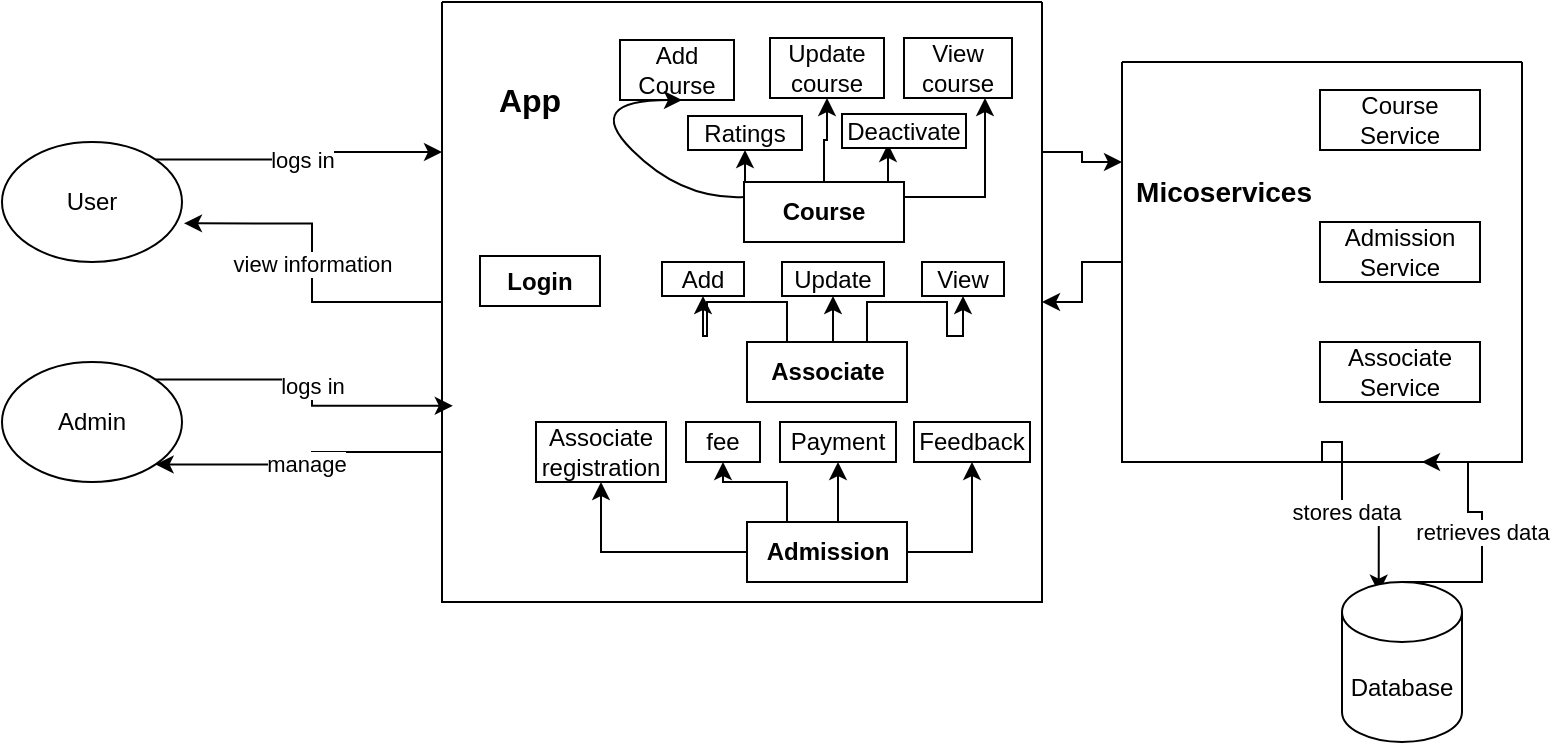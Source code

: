 <mxfile version="21.3.7" type="github">
  <diagram name="Page-1" id="UA-c-zERb8eFJYlHUw6w">
    <mxGraphModel dx="739" dy="462" grid="1" gridSize="10" guides="1" tooltips="1" connect="1" arrows="1" fold="1" page="1" pageScale="1" pageWidth="850" pageHeight="1100" math="0" shadow="0">
      <root>
        <mxCell id="0" />
        <mxCell id="1" parent="0" />
        <mxCell id="JrljCZOTwH2IAifC7BDy-41" value="logs in" style="edgeStyle=orthogonalEdgeStyle;rounded=0;orthogonalLoop=1;jettySize=auto;html=1;exitX=1;exitY=0;exitDx=0;exitDy=0;entryX=0;entryY=0.25;entryDx=0;entryDy=0;" parent="1" source="JrljCZOTwH2IAifC7BDy-1" target="JrljCZOTwH2IAifC7BDy-20" edge="1">
          <mxGeometry relative="1" as="geometry" />
        </mxCell>
        <mxCell id="JrljCZOTwH2IAifC7BDy-1" value="User" style="ellipse;whiteSpace=wrap;html=1;" parent="1" vertex="1">
          <mxGeometry x="30" y="170" width="90" height="60" as="geometry" />
        </mxCell>
        <mxCell id="JrljCZOTwH2IAifC7BDy-42" value="view information" style="edgeStyle=orthogonalEdgeStyle;rounded=0;orthogonalLoop=1;jettySize=auto;html=1;entryX=1.011;entryY=0.678;entryDx=0;entryDy=0;entryPerimeter=0;" parent="1" source="JrljCZOTwH2IAifC7BDy-20" target="JrljCZOTwH2IAifC7BDy-1" edge="1">
          <mxGeometry relative="1" as="geometry" />
        </mxCell>
        <mxCell id="JrljCZOTwH2IAifC7BDy-45" value="manage" style="edgeStyle=orthogonalEdgeStyle;rounded=0;orthogonalLoop=1;jettySize=auto;html=1;exitX=0;exitY=0.75;exitDx=0;exitDy=0;entryX=1;entryY=1;entryDx=0;entryDy=0;" parent="1" source="JrljCZOTwH2IAifC7BDy-20" target="JrljCZOTwH2IAifC7BDy-43" edge="1">
          <mxGeometry relative="1" as="geometry" />
        </mxCell>
        <mxCell id="JrljCZOTwH2IAifC7BDy-46" style="edgeStyle=orthogonalEdgeStyle;rounded=0;orthogonalLoop=1;jettySize=auto;html=1;exitX=1;exitY=0.25;exitDx=0;exitDy=0;entryX=0;entryY=0.25;entryDx=0;entryDy=0;" parent="1" source="JrljCZOTwH2IAifC7BDy-20" target="JrljCZOTwH2IAifC7BDy-29" edge="1">
          <mxGeometry relative="1" as="geometry" />
        </mxCell>
        <mxCell id="JrljCZOTwH2IAifC7BDy-20" value="" style="swimlane;startSize=0;" parent="1" vertex="1">
          <mxGeometry x="250" y="100" width="300" height="300" as="geometry" />
        </mxCell>
        <mxCell id="wg81gKNmoznLJaZ78LXf-11" style="edgeStyle=orthogonalEdgeStyle;rounded=0;orthogonalLoop=1;jettySize=auto;html=1;exitX=0.25;exitY=0;exitDx=0;exitDy=0;entryX=0.5;entryY=1;entryDx=0;entryDy=0;" edge="1" parent="JrljCZOTwH2IAifC7BDy-20" source="JrljCZOTwH2IAifC7BDy-21" target="wg81gKNmoznLJaZ78LXf-7">
          <mxGeometry relative="1" as="geometry" />
        </mxCell>
        <mxCell id="wg81gKNmoznLJaZ78LXf-12" style="edgeStyle=orthogonalEdgeStyle;rounded=0;orthogonalLoop=1;jettySize=auto;html=1;exitX=0.5;exitY=0;exitDx=0;exitDy=0;entryX=0.5;entryY=1;entryDx=0;entryDy=0;" edge="1" parent="JrljCZOTwH2IAifC7BDy-20" source="JrljCZOTwH2IAifC7BDy-21" target="wg81gKNmoznLJaZ78LXf-4">
          <mxGeometry relative="1" as="geometry" />
        </mxCell>
        <mxCell id="wg81gKNmoznLJaZ78LXf-13" style="edgeStyle=orthogonalEdgeStyle;rounded=0;orthogonalLoop=1;jettySize=auto;html=1;exitX=0.75;exitY=0;exitDx=0;exitDy=0;entryX=0.371;entryY=0.882;entryDx=0;entryDy=0;entryPerimeter=0;" edge="1" parent="JrljCZOTwH2IAifC7BDy-20" source="JrljCZOTwH2IAifC7BDy-21" target="wg81gKNmoznLJaZ78LXf-8">
          <mxGeometry relative="1" as="geometry" />
        </mxCell>
        <mxCell id="JrljCZOTwH2IAifC7BDy-21" value="Course" style="rounded=0;whiteSpace=wrap;html=1;fontStyle=1" parent="JrljCZOTwH2IAifC7BDy-20" vertex="1">
          <mxGeometry x="151" y="90" width="80" height="30" as="geometry" />
        </mxCell>
        <mxCell id="wg81gKNmoznLJaZ78LXf-43" style="edgeStyle=orthogonalEdgeStyle;rounded=0;orthogonalLoop=1;jettySize=auto;html=1;entryX=0.5;entryY=1;entryDx=0;entryDy=0;" edge="1" parent="JrljCZOTwH2IAifC7BDy-20" source="JrljCZOTwH2IAifC7BDy-22" target="wg81gKNmoznLJaZ78LXf-38">
          <mxGeometry relative="1" as="geometry" />
        </mxCell>
        <mxCell id="wg81gKNmoznLJaZ78LXf-44" style="edgeStyle=orthogonalEdgeStyle;rounded=0;orthogonalLoop=1;jettySize=auto;html=1;exitX=0.25;exitY=0;exitDx=0;exitDy=0;entryX=0.5;entryY=1;entryDx=0;entryDy=0;" edge="1" parent="JrljCZOTwH2IAifC7BDy-20" source="JrljCZOTwH2IAifC7BDy-22" target="wg81gKNmoznLJaZ78LXf-37">
          <mxGeometry relative="1" as="geometry" />
        </mxCell>
        <mxCell id="wg81gKNmoznLJaZ78LXf-45" style="edgeStyle=orthogonalEdgeStyle;rounded=0;orthogonalLoop=1;jettySize=auto;html=1;exitX=0.5;exitY=0;exitDx=0;exitDy=0;entryX=0.5;entryY=1;entryDx=0;entryDy=0;" edge="1" parent="JrljCZOTwH2IAifC7BDy-20" source="JrljCZOTwH2IAifC7BDy-22" target="wg81gKNmoznLJaZ78LXf-40">
          <mxGeometry relative="1" as="geometry" />
        </mxCell>
        <mxCell id="wg81gKNmoznLJaZ78LXf-46" style="edgeStyle=orthogonalEdgeStyle;rounded=0;orthogonalLoop=1;jettySize=auto;html=1;exitX=1;exitY=0.5;exitDx=0;exitDy=0;entryX=0.5;entryY=1;entryDx=0;entryDy=0;" edge="1" parent="JrljCZOTwH2IAifC7BDy-20" source="JrljCZOTwH2IAifC7BDy-22" target="wg81gKNmoznLJaZ78LXf-42">
          <mxGeometry relative="1" as="geometry" />
        </mxCell>
        <mxCell id="JrljCZOTwH2IAifC7BDy-22" value="Admission" style="rounded=0;whiteSpace=wrap;html=1;fontStyle=1" parent="JrljCZOTwH2IAifC7BDy-20" vertex="1">
          <mxGeometry x="152.5" y="260" width="80" height="30" as="geometry" />
        </mxCell>
        <mxCell id="wg81gKNmoznLJaZ78LXf-33" style="edgeStyle=orthogonalEdgeStyle;rounded=0;orthogonalLoop=1;jettySize=auto;html=1;exitX=0.25;exitY=0;exitDx=0;exitDy=0;entryX=0.5;entryY=1;entryDx=0;entryDy=0;" edge="1" parent="JrljCZOTwH2IAifC7BDy-20" source="JrljCZOTwH2IAifC7BDy-23" target="wg81gKNmoznLJaZ78LXf-15">
          <mxGeometry relative="1" as="geometry" />
        </mxCell>
        <mxCell id="wg81gKNmoznLJaZ78LXf-34" style="edgeStyle=orthogonalEdgeStyle;rounded=0;orthogonalLoop=1;jettySize=auto;html=1;exitX=0.5;exitY=0;exitDx=0;exitDy=0;entryX=0.5;entryY=1;entryDx=0;entryDy=0;" edge="1" parent="JrljCZOTwH2IAifC7BDy-20" source="JrljCZOTwH2IAifC7BDy-23" target="wg81gKNmoznLJaZ78LXf-31">
          <mxGeometry relative="1" as="geometry" />
        </mxCell>
        <mxCell id="wg81gKNmoznLJaZ78LXf-35" style="edgeStyle=orthogonalEdgeStyle;rounded=0;orthogonalLoop=1;jettySize=auto;html=1;exitX=0.75;exitY=0;exitDx=0;exitDy=0;entryX=0.5;entryY=1;entryDx=0;entryDy=0;" edge="1" parent="JrljCZOTwH2IAifC7BDy-20" source="JrljCZOTwH2IAifC7BDy-23" target="wg81gKNmoznLJaZ78LXf-32">
          <mxGeometry relative="1" as="geometry" />
        </mxCell>
        <mxCell id="JrljCZOTwH2IAifC7BDy-23" value="Associate" style="rounded=0;whiteSpace=wrap;html=1;fontStyle=1" parent="JrljCZOTwH2IAifC7BDy-20" vertex="1">
          <mxGeometry x="152.5" y="170" width="80" height="30" as="geometry" />
        </mxCell>
        <mxCell id="JrljCZOTwH2IAifC7BDy-26" value="App" style="text;html=1;strokeColor=none;fillColor=none;align=center;verticalAlign=middle;whiteSpace=wrap;rounded=0;fontStyle=1;fontSize=16;" parent="JrljCZOTwH2IAifC7BDy-20" vertex="1">
          <mxGeometry x="14" y="34" width="60" height="30" as="geometry" />
        </mxCell>
        <mxCell id="JrljCZOTwH2IAifC7BDy-28" value="Login" style="rounded=0;whiteSpace=wrap;html=1;fontStyle=1" parent="JrljCZOTwH2IAifC7BDy-20" vertex="1">
          <mxGeometry x="19" y="127" width="60" height="25" as="geometry" />
        </mxCell>
        <mxCell id="wg81gKNmoznLJaZ78LXf-4" value="Update course" style="rounded=0;whiteSpace=wrap;html=1;" vertex="1" parent="JrljCZOTwH2IAifC7BDy-20">
          <mxGeometry x="164" y="18" width="57" height="30" as="geometry" />
        </mxCell>
        <mxCell id="wg81gKNmoznLJaZ78LXf-6" value="Add Course" style="rounded=0;whiteSpace=wrap;html=1;" vertex="1" parent="JrljCZOTwH2IAifC7BDy-20">
          <mxGeometry x="89" y="19" width="57" height="30" as="geometry" />
        </mxCell>
        <mxCell id="wg81gKNmoznLJaZ78LXf-7" value="Ratings" style="rounded=0;whiteSpace=wrap;html=1;" vertex="1" parent="JrljCZOTwH2IAifC7BDy-20">
          <mxGeometry x="123" y="57" width="57" height="17" as="geometry" />
        </mxCell>
        <mxCell id="wg81gKNmoznLJaZ78LXf-8" value="Deactivate" style="rounded=0;whiteSpace=wrap;html=1;" vertex="1" parent="JrljCZOTwH2IAifC7BDy-20">
          <mxGeometry x="200" y="56" width="62" height="17" as="geometry" />
        </mxCell>
        <mxCell id="wg81gKNmoznLJaZ78LXf-10" value="" style="curved=1;endArrow=classic;html=1;rounded=0;exitX=0;exitY=0.25;exitDx=0;exitDy=0;" edge="1" parent="JrljCZOTwH2IAifC7BDy-20" source="JrljCZOTwH2IAifC7BDy-21">
          <mxGeometry width="50" height="50" relative="1" as="geometry">
            <mxPoint x="70" y="99" as="sourcePoint" />
            <mxPoint x="120" y="49" as="targetPoint" />
            <Array as="points">
              <mxPoint x="120" y="99" />
              <mxPoint x="70" y="49" />
            </Array>
          </mxGeometry>
        </mxCell>
        <mxCell id="wg81gKNmoznLJaZ78LXf-15" value="Add" style="rounded=0;whiteSpace=wrap;html=1;" vertex="1" parent="JrljCZOTwH2IAifC7BDy-20">
          <mxGeometry x="110" y="130" width="41" height="17" as="geometry" />
        </mxCell>
        <mxCell id="wg81gKNmoznLJaZ78LXf-31" value="Update" style="rounded=0;whiteSpace=wrap;html=1;" vertex="1" parent="JrljCZOTwH2IAifC7BDy-20">
          <mxGeometry x="170" y="130" width="51" height="17" as="geometry" />
        </mxCell>
        <mxCell id="wg81gKNmoznLJaZ78LXf-32" value="View" style="rounded=0;whiteSpace=wrap;html=1;" vertex="1" parent="JrljCZOTwH2IAifC7BDy-20">
          <mxGeometry x="240" y="130" width="41" height="17" as="geometry" />
        </mxCell>
        <mxCell id="wg81gKNmoznLJaZ78LXf-37" value="fee" style="rounded=0;whiteSpace=wrap;html=1;" vertex="1" parent="JrljCZOTwH2IAifC7BDy-20">
          <mxGeometry x="122" y="210" width="37" height="20" as="geometry" />
        </mxCell>
        <mxCell id="wg81gKNmoznLJaZ78LXf-38" value="Associate registration" style="rounded=0;whiteSpace=wrap;html=1;" vertex="1" parent="JrljCZOTwH2IAifC7BDy-20">
          <mxGeometry x="47" y="210" width="65" height="30" as="geometry" />
        </mxCell>
        <mxCell id="wg81gKNmoznLJaZ78LXf-40" value="Payment" style="rounded=0;whiteSpace=wrap;html=1;" vertex="1" parent="JrljCZOTwH2IAifC7BDy-20">
          <mxGeometry x="169" y="210" width="58" height="20" as="geometry" />
        </mxCell>
        <mxCell id="wg81gKNmoznLJaZ78LXf-42" value="Feedback" style="rounded=0;whiteSpace=wrap;html=1;" vertex="1" parent="JrljCZOTwH2IAifC7BDy-20">
          <mxGeometry x="236" y="210" width="58" height="20" as="geometry" />
        </mxCell>
        <mxCell id="JrljCZOTwH2IAifC7BDy-47" style="edgeStyle=orthogonalEdgeStyle;rounded=0;orthogonalLoop=1;jettySize=auto;html=1;exitX=0;exitY=0.5;exitDx=0;exitDy=0;" parent="1" source="JrljCZOTwH2IAifC7BDy-29" target="JrljCZOTwH2IAifC7BDy-20" edge="1">
          <mxGeometry relative="1" as="geometry" />
        </mxCell>
        <mxCell id="JrljCZOTwH2IAifC7BDy-51" value="stores data&lt;br&gt;" style="edgeStyle=orthogonalEdgeStyle;rounded=0;orthogonalLoop=1;jettySize=auto;html=1;exitX=0.5;exitY=1;exitDx=0;exitDy=0;entryX=0.306;entryY=0.067;entryDx=0;entryDy=0;entryPerimeter=0;" parent="1" source="JrljCZOTwH2IAifC7BDy-29" target="JrljCZOTwH2IAifC7BDy-35" edge="1">
          <mxGeometry relative="1" as="geometry">
            <Array as="points">
              <mxPoint x="700" y="320" />
              <mxPoint x="700" y="355" />
              <mxPoint x="718" y="355" />
            </Array>
          </mxGeometry>
        </mxCell>
        <mxCell id="JrljCZOTwH2IAifC7BDy-29" value="" style="swimlane;startSize=0;" parent="1" vertex="1">
          <mxGeometry x="590" y="130" width="200" height="200" as="geometry" />
        </mxCell>
        <mxCell id="JrljCZOTwH2IAifC7BDy-30" value="Course Service" style="rounded=0;whiteSpace=wrap;html=1;" parent="JrljCZOTwH2IAifC7BDy-29" vertex="1">
          <mxGeometry x="99" y="14" width="80" height="30" as="geometry" />
        </mxCell>
        <mxCell id="JrljCZOTwH2IAifC7BDy-31" value="Admission Service" style="rounded=0;whiteSpace=wrap;html=1;" parent="JrljCZOTwH2IAifC7BDy-29" vertex="1">
          <mxGeometry x="99" y="80" width="80" height="30" as="geometry" />
        </mxCell>
        <mxCell id="JrljCZOTwH2IAifC7BDy-32" value="Associate Service" style="rounded=0;whiteSpace=wrap;html=1;" parent="JrljCZOTwH2IAifC7BDy-29" vertex="1">
          <mxGeometry x="99" y="140" width="80" height="30" as="geometry" />
        </mxCell>
        <mxCell id="JrljCZOTwH2IAifC7BDy-33" value="Micoservices" style="text;html=1;strokeColor=none;fillColor=none;align=center;verticalAlign=middle;whiteSpace=wrap;rounded=0;fontStyle=1;fontSize=14;" parent="JrljCZOTwH2IAifC7BDy-29" vertex="1">
          <mxGeometry x="21" y="50" width="60" height="30" as="geometry" />
        </mxCell>
        <mxCell id="JrljCZOTwH2IAifC7BDy-50" value="retrieves data" style="edgeStyle=orthogonalEdgeStyle;rounded=0;orthogonalLoop=1;jettySize=auto;html=1;exitX=0.5;exitY=0;exitDx=0;exitDy=0;exitPerimeter=0;entryX=0.75;entryY=1;entryDx=0;entryDy=0;" parent="1" source="JrljCZOTwH2IAifC7BDy-35" target="JrljCZOTwH2IAifC7BDy-29" edge="1">
          <mxGeometry relative="1" as="geometry">
            <Array as="points">
              <mxPoint x="770" y="390" />
              <mxPoint x="770" y="355" />
              <mxPoint x="763" y="355" />
            </Array>
          </mxGeometry>
        </mxCell>
        <mxCell id="JrljCZOTwH2IAifC7BDy-35" value="Database" style="shape=cylinder3;whiteSpace=wrap;html=1;boundedLbl=1;backgroundOutline=1;size=15;" parent="1" vertex="1">
          <mxGeometry x="700" y="390" width="60" height="80" as="geometry" />
        </mxCell>
        <mxCell id="JrljCZOTwH2IAifC7BDy-44" value="logs in" style="edgeStyle=orthogonalEdgeStyle;rounded=0;orthogonalLoop=1;jettySize=auto;html=1;exitX=1;exitY=0;exitDx=0;exitDy=0;entryX=0.018;entryY=0.673;entryDx=0;entryDy=0;entryPerimeter=0;" parent="1" source="JrljCZOTwH2IAifC7BDy-43" target="JrljCZOTwH2IAifC7BDy-20" edge="1">
          <mxGeometry relative="1" as="geometry" />
        </mxCell>
        <mxCell id="JrljCZOTwH2IAifC7BDy-43" value="Admin" style="ellipse;whiteSpace=wrap;html=1;" parent="1" vertex="1">
          <mxGeometry x="30" y="280" width="90" height="60" as="geometry" />
        </mxCell>
        <mxCell id="wg81gKNmoznLJaZ78LXf-2" value="View course" style="rounded=0;whiteSpace=wrap;html=1;" vertex="1" parent="1">
          <mxGeometry x="481" y="118" width="54" height="30" as="geometry" />
        </mxCell>
        <mxCell id="wg81gKNmoznLJaZ78LXf-14" style="edgeStyle=orthogonalEdgeStyle;rounded=0;orthogonalLoop=1;jettySize=auto;html=1;exitX=1;exitY=0.25;exitDx=0;exitDy=0;entryX=0.75;entryY=1;entryDx=0;entryDy=0;" edge="1" parent="1" source="JrljCZOTwH2IAifC7BDy-21" target="wg81gKNmoznLJaZ78LXf-2">
          <mxGeometry relative="1" as="geometry" />
        </mxCell>
      </root>
    </mxGraphModel>
  </diagram>
</mxfile>
